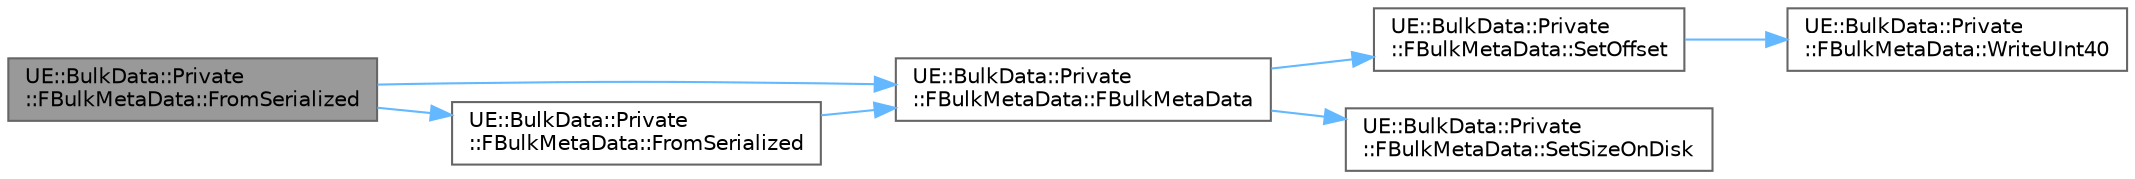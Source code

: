 digraph "UE::BulkData::Private::FBulkMetaData::FromSerialized"
{
 // INTERACTIVE_SVG=YES
 // LATEX_PDF_SIZE
  bgcolor="transparent";
  edge [fontname=Helvetica,fontsize=10,labelfontname=Helvetica,labelfontsize=10];
  node [fontname=Helvetica,fontsize=10,shape=box,height=0.2,width=0.4];
  rankdir="LR";
  Node1 [id="Node000001",label="UE::BulkData::Private\l::FBulkMetaData::FromSerialized",height=0.2,width=0.4,color="gray40", fillcolor="grey60", style="filled", fontcolor="black",tooltip="Serializes FBulkMetaResource from the given archive and builds the returned FBulkMetaData from it."];
  Node1 -> Node2 [id="edge1_Node000001_Node000002",color="steelblue1",style="solid",tooltip=" "];
  Node2 [id="Node000002",label="UE::BulkData::Private\l::FBulkMetaData::FBulkMetaData",height=0.2,width=0.4,color="grey40", fillcolor="white", style="filled",URL="$d3/d4d/classUE_1_1BulkData_1_1Private_1_1FBulkMetaData.html#ad6b39d0d10a2c65ea737aabd7fc5f038",tooltip=" "];
  Node2 -> Node3 [id="edge2_Node000002_Node000003",color="steelblue1",style="solid",tooltip=" "];
  Node3 [id="Node000003",label="UE::BulkData::Private\l::FBulkMetaData::SetOffset",height=0.2,width=0.4,color="grey40", fillcolor="white", style="filled",URL="$d3/d4d/classUE_1_1BulkData_1_1Private_1_1FBulkMetaData.html#ae6dd1be69649edf033a2285063021732",tooltip=" "];
  Node3 -> Node4 [id="edge3_Node000003_Node000004",color="steelblue1",style="solid",tooltip=" "];
  Node4 [id="Node000004",label="UE::BulkData::Private\l::FBulkMetaData::WriteUInt40",height=0.2,width=0.4,color="grey40", fillcolor="white", style="filled",URL="$d3/d4d/classUE_1_1BulkData_1_1Private_1_1FBulkMetaData.html#a03cbad377047e011571127f7053d4d25",tooltip=" "];
  Node2 -> Node5 [id="edge4_Node000002_Node000005",color="steelblue1",style="solid",tooltip=" "];
  Node5 [id="Node000005",label="UE::BulkData::Private\l::FBulkMetaData::SetSizeOnDisk",height=0.2,width=0.4,color="grey40", fillcolor="white", style="filled",URL="$d3/d4d/classUE_1_1BulkData_1_1Private_1_1FBulkMetaData.html#a0dafba4ab507e4834bdece8969e45b35",tooltip=" "];
  Node1 -> Node6 [id="edge5_Node000001_Node000006",color="steelblue1",style="solid",tooltip=" "];
  Node6 [id="Node000006",label="UE::BulkData::Private\l::FBulkMetaData::FromSerialized",height=0.2,width=0.4,color="grey40", fillcolor="white", style="filled",URL="$d3/d4d/classUE_1_1BulkData_1_1Private_1_1FBulkMetaData.html#ae982142fd63bdc6fd8beb334ec6944ea",tooltip="Serializes FBulkMetaResource from the given archive and builds the returned FBulkMetaData from it."];
  Node6 -> Node2 [id="edge6_Node000006_Node000002",color="steelblue1",style="solid",tooltip=" "];
}
